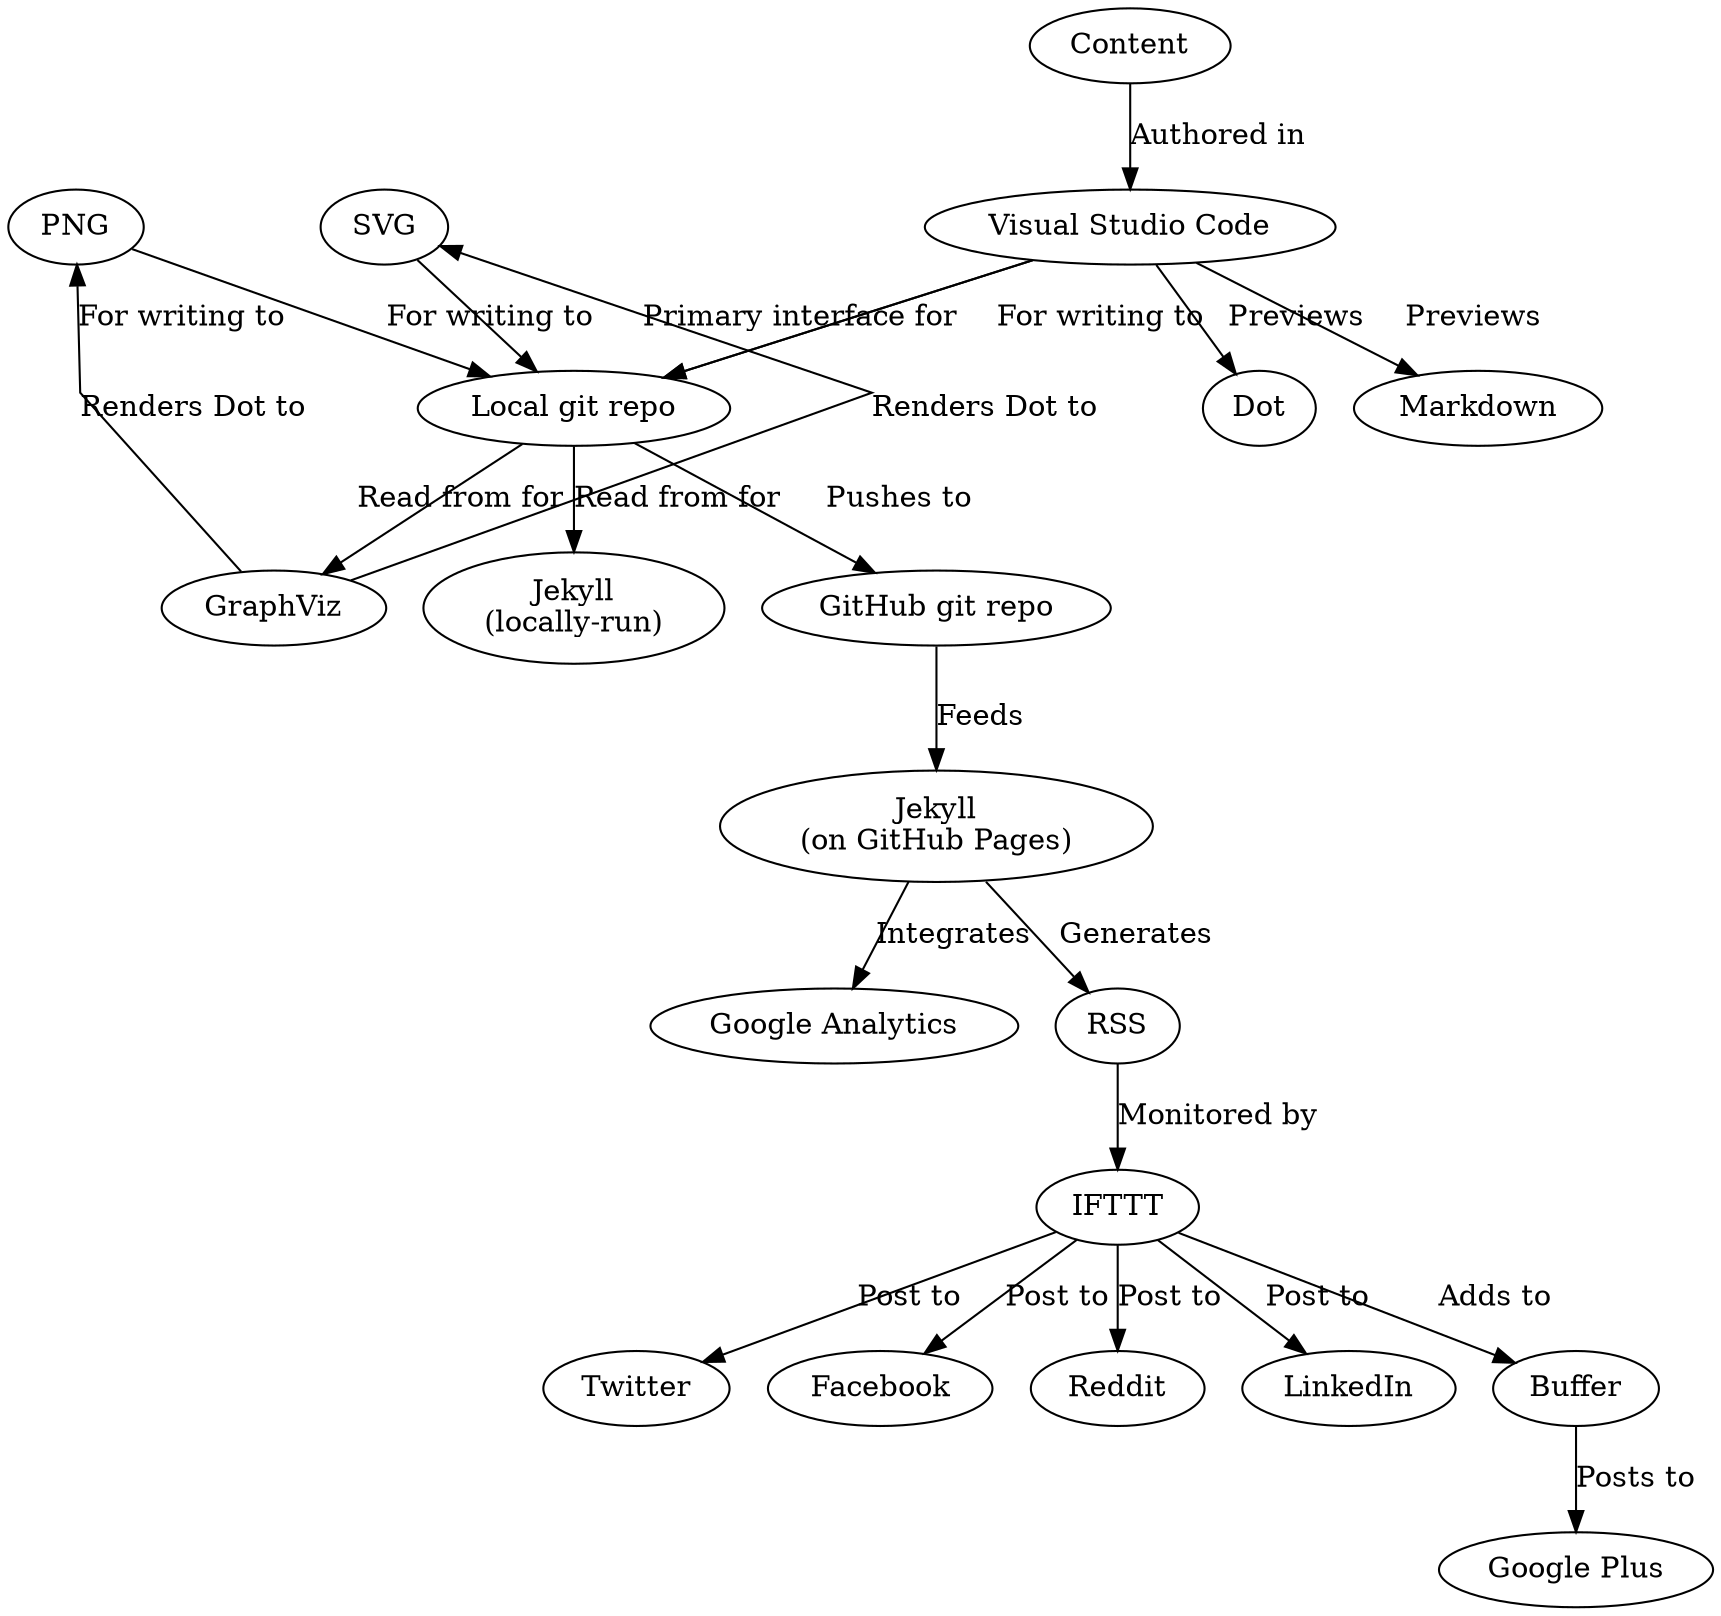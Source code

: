 digraph blog_workflow {
	graph [splines=no];
	node [label="\N"];
	vscode	 [label="Visual Studio Code"];
	git_local	 [label="Local git repo"];
	vscode -> git_local	 [label="Primary interface for"];
	vscode -> git_local	 [label="For writing to"];
	gv_preview	 [label=Dot];
	vscode -> gv_preview	 [label=Previews];
	md_preview	 [label=Markdown];
	vscode -> md_preview	 [label=Previews];
	Content -> vscode	 [label="Authored in"];
	jekyll_local	 [label="Jekyll\n(locally-run)"];
	git_local -> jekyll_local	 [label="Read from for"];
	gv_render	 [label=GraphViz];
	git_local -> gv_render	 [label="Read from for"];
	git_github	 [label="GitHub git repo"];
	git_local -> git_github	 [label="Pushes to"];
	gv_render -> PNG	 [constraint=no,
		label="Renders Dot to"];
	gv_render -> SVG	 [constraint=no,
		label="Renders Dot to"];
	jekyll_gh	 [label="Jekyll\n(on GitHub Pages)"];
	git_github -> jekyll_gh	 [label=Feeds];
	ga	 [label="Google Analytics"];
	jekyll_gh -> ga	 [label=Integrates];
	jekyll_gh -> RSS	 [label=Generates];
	RSS -> IFTTT	 [label="Monitored by"];
	PNG -> git_local	 [label="For writing to"];
	SVG -> git_local	 [label="For writing to"];
	IFTTT -> Twitter	 [label="Post to"];
	IFTTT -> Facebook	 [label="Post to"];
	IFTTT -> Reddit	 [label="Post to"];
	IFTTT -> LinkedIn	 [label="Post to"];
	IFTTT -> Buffer	 [label="Adds to"];
	gplus	 [label="Google Plus"];
	Buffer -> gplus	 [label="Posts to"];
}

